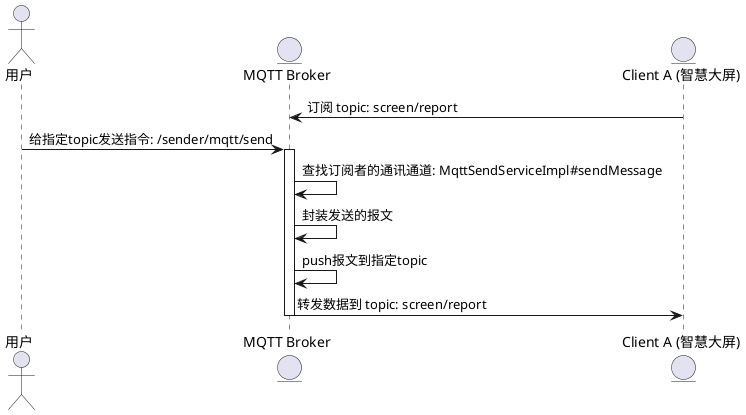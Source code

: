 @startuml
actor 用户 as user
entity "MQTT Broker" as broker
entity "Client A (智慧大屏)" as A

A -> broker : 订阅 topic: screen/report

user -> broker : 给指定topic发送指令: /sender/mqtt/send
activate broker
broker -> broker : 查找订阅者的通讯通道: MqttSendServiceImpl#sendMessage
broker -> broker : 封装发送的报文
broker -> broker : push报文到指定topic
broker -> A : 转发数据到 topic: screen/report
deactivate broker

@enduml
